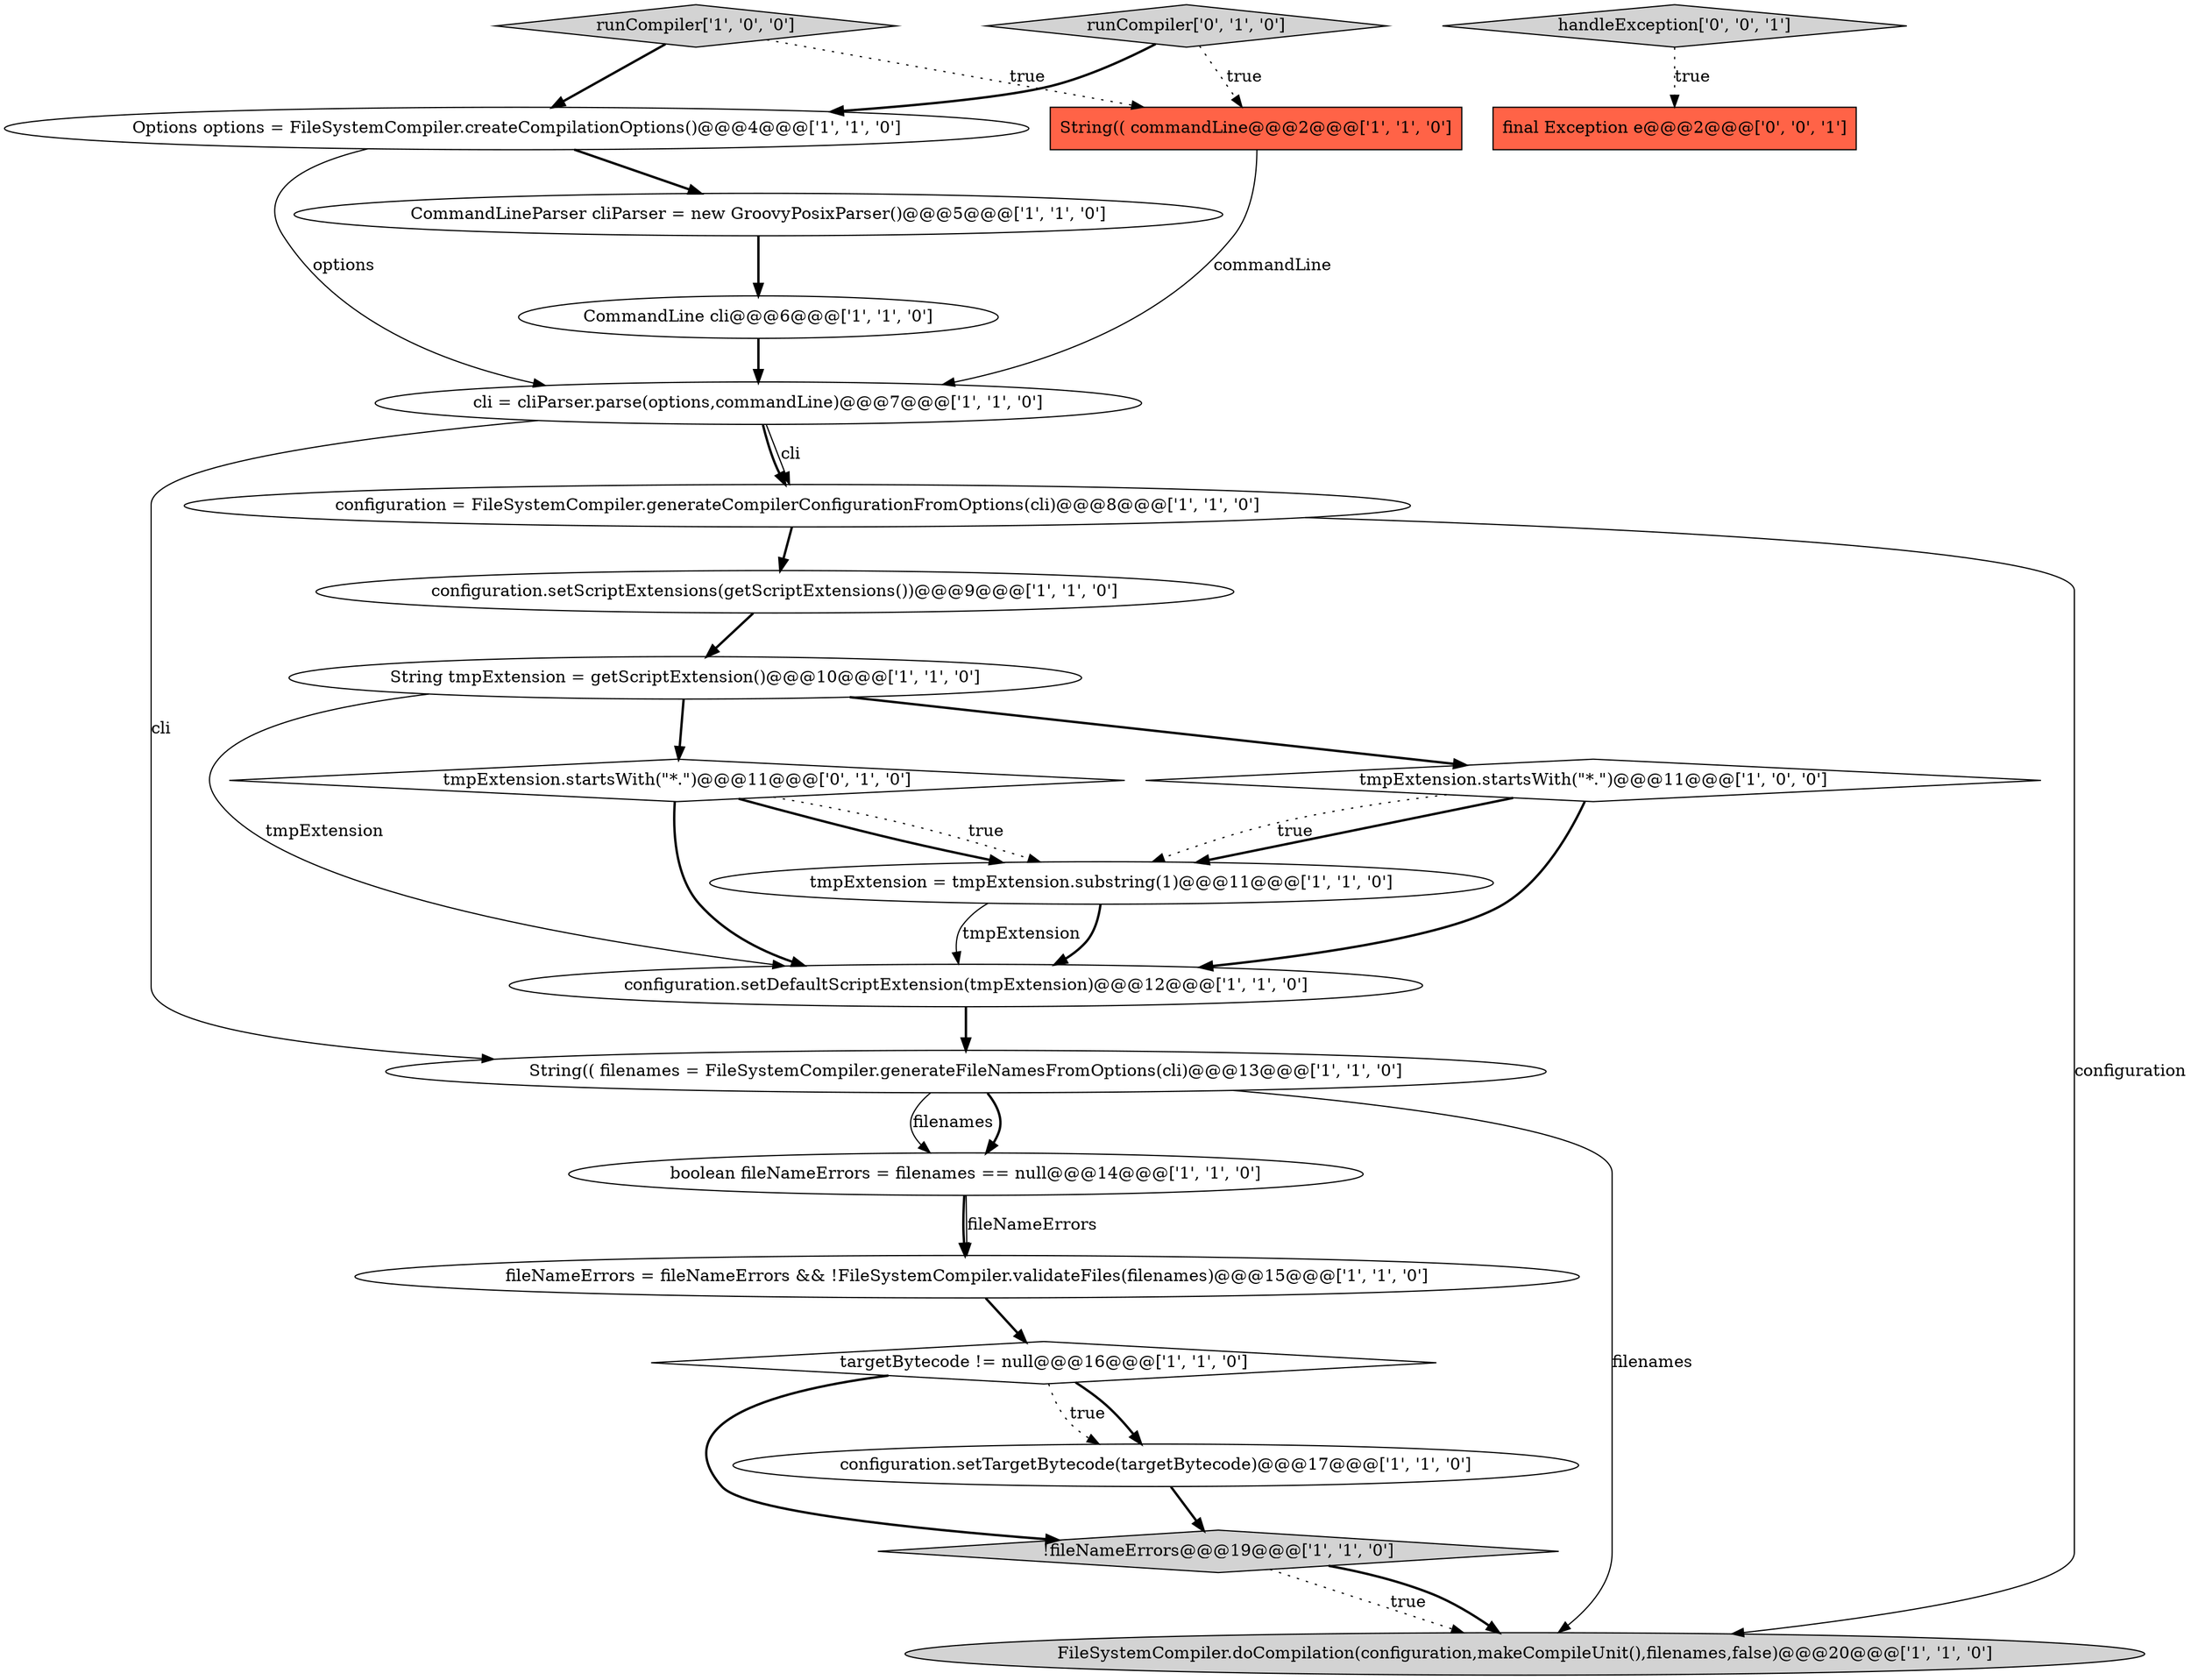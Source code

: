digraph {
17 [style = filled, label = "!fileNameErrors@@@19@@@['1', '1', '0']", fillcolor = lightgray, shape = diamond image = "AAA0AAABBB1BBB"];
10 [style = filled, label = "targetBytecode != null@@@16@@@['1', '1', '0']", fillcolor = white, shape = diamond image = "AAA0AAABBB1BBB"];
5 [style = filled, label = "CommandLine cli@@@6@@@['1', '1', '0']", fillcolor = white, shape = ellipse image = "AAA0AAABBB1BBB"];
3 [style = filled, label = "configuration.setTargetBytecode(targetBytecode)@@@17@@@['1', '1', '0']", fillcolor = white, shape = ellipse image = "AAA0AAABBB1BBB"];
1 [style = filled, label = "cli = cliParser.parse(options,commandLine)@@@7@@@['1', '1', '0']", fillcolor = white, shape = ellipse image = "AAA0AAABBB1BBB"];
16 [style = filled, label = "configuration.setDefaultScriptExtension(tmpExtension)@@@12@@@['1', '1', '0']", fillcolor = white, shape = ellipse image = "AAA0AAABBB1BBB"];
8 [style = filled, label = "String tmpExtension = getScriptExtension()@@@10@@@['1', '1', '0']", fillcolor = white, shape = ellipse image = "AAA0AAABBB1BBB"];
6 [style = filled, label = "Options options = FileSystemCompiler.createCompilationOptions()@@@4@@@['1', '1', '0']", fillcolor = white, shape = ellipse image = "AAA0AAABBB1BBB"];
19 [style = filled, label = "tmpExtension.startsWith(\"*.\")@@@11@@@['0', '1', '0']", fillcolor = white, shape = diamond image = "AAA0AAABBB2BBB"];
21 [style = filled, label = "handleException['0', '0', '1']", fillcolor = lightgray, shape = diamond image = "AAA0AAABBB3BBB"];
2 [style = filled, label = "tmpExtension.startsWith(\"*.\")@@@11@@@['1', '0', '0']", fillcolor = white, shape = diamond image = "AAA0AAABBB1BBB"];
13 [style = filled, label = "tmpExtension = tmpExtension.substring(1)@@@11@@@['1', '1', '0']", fillcolor = white, shape = ellipse image = "AAA0AAABBB1BBB"];
4 [style = filled, label = "CommandLineParser cliParser = new GroovyPosixParser()@@@5@@@['1', '1', '0']", fillcolor = white, shape = ellipse image = "AAA0AAABBB1BBB"];
22 [style = filled, label = "final Exception e@@@2@@@['0', '0', '1']", fillcolor = tomato, shape = box image = "AAA0AAABBB3BBB"];
9 [style = filled, label = "boolean fileNameErrors = filenames == null@@@14@@@['1', '1', '0']", fillcolor = white, shape = ellipse image = "AAA0AAABBB1BBB"];
18 [style = filled, label = "fileNameErrors = fileNameErrors && !FileSystemCompiler.validateFiles(filenames)@@@15@@@['1', '1', '0']", fillcolor = white, shape = ellipse image = "AAA0AAABBB1BBB"];
15 [style = filled, label = "configuration = FileSystemCompiler.generateCompilerConfigurationFromOptions(cli)@@@8@@@['1', '1', '0']", fillcolor = white, shape = ellipse image = "AAA0AAABBB1BBB"];
12 [style = filled, label = "configuration.setScriptExtensions(getScriptExtensions())@@@9@@@['1', '1', '0']", fillcolor = white, shape = ellipse image = "AAA0AAABBB1BBB"];
7 [style = filled, label = "String(( filenames = FileSystemCompiler.generateFileNamesFromOptions(cli)@@@13@@@['1', '1', '0']", fillcolor = white, shape = ellipse image = "AAA0AAABBB1BBB"];
14 [style = filled, label = "FileSystemCompiler.doCompilation(configuration,makeCompileUnit(),filenames,false)@@@20@@@['1', '1', '0']", fillcolor = lightgray, shape = ellipse image = "AAA0AAABBB1BBB"];
0 [style = filled, label = "runCompiler['1', '0', '0']", fillcolor = lightgray, shape = diamond image = "AAA0AAABBB1BBB"];
20 [style = filled, label = "runCompiler['0', '1', '0']", fillcolor = lightgray, shape = diamond image = "AAA0AAABBB2BBB"];
11 [style = filled, label = "String(( commandLine@@@2@@@['1', '1', '0']", fillcolor = tomato, shape = box image = "AAA0AAABBB1BBB"];
9->18 [style = bold, label=""];
0->6 [style = bold, label=""];
20->11 [style = dotted, label="true"];
17->14 [style = dotted, label="true"];
19->13 [style = dotted, label="true"];
10->3 [style = dotted, label="true"];
6->4 [style = bold, label=""];
20->6 [style = bold, label=""];
10->17 [style = bold, label=""];
1->15 [style = solid, label="cli"];
15->12 [style = bold, label=""];
2->13 [style = bold, label=""];
7->9 [style = bold, label=""];
5->1 [style = bold, label=""];
15->14 [style = solid, label="configuration"];
8->16 [style = solid, label="tmpExtension"];
4->5 [style = bold, label=""];
21->22 [style = dotted, label="true"];
9->18 [style = solid, label="fileNameErrors"];
17->14 [style = bold, label=""];
10->3 [style = bold, label=""];
19->13 [style = bold, label=""];
19->16 [style = bold, label=""];
3->17 [style = bold, label=""];
8->2 [style = bold, label=""];
13->16 [style = bold, label=""];
1->7 [style = solid, label="cli"];
2->13 [style = dotted, label="true"];
18->10 [style = bold, label=""];
0->11 [style = dotted, label="true"];
1->15 [style = bold, label=""];
7->14 [style = solid, label="filenames"];
7->9 [style = solid, label="filenames"];
2->16 [style = bold, label=""];
16->7 [style = bold, label=""];
11->1 [style = solid, label="commandLine"];
12->8 [style = bold, label=""];
13->16 [style = solid, label="tmpExtension"];
8->19 [style = bold, label=""];
6->1 [style = solid, label="options"];
}
